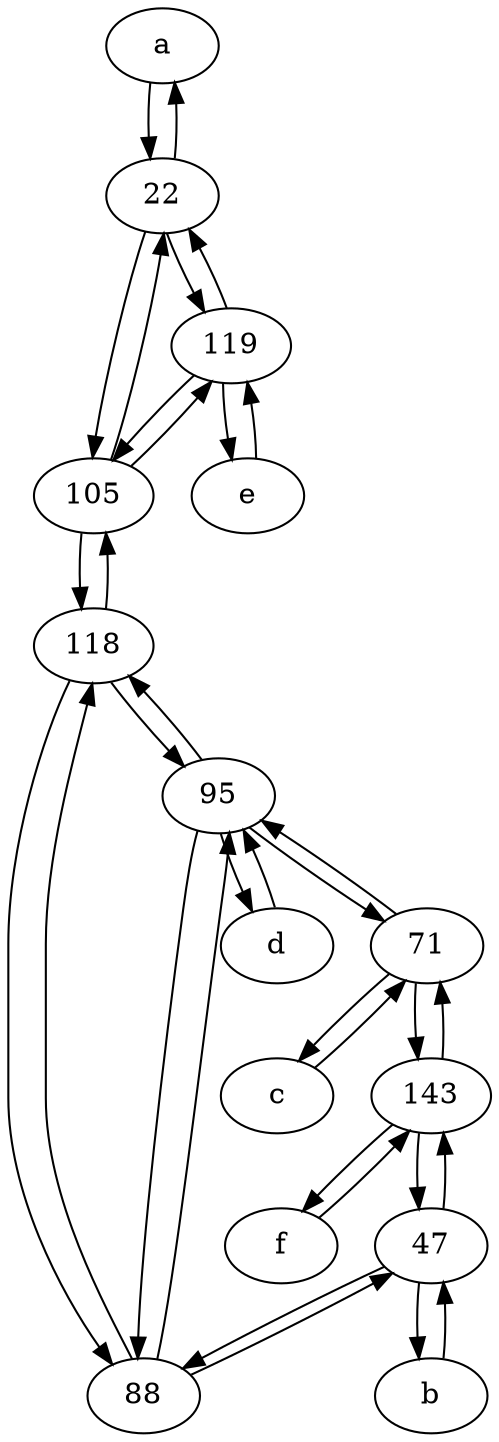digraph  {
	a [pos="40,10!"];
	d [pos="20,30!"];
	f [pos="15,45!"];
	95;
	118;
	88;
	e [pos="30,50!"];
	22;
	105;
	c [pos="20,10!"];
	71;
	119;
	b [pos="50,20!"];
	143;
	47;
	105 -> 118;
	b -> 47;
	105 -> 22;
	105 -> 119;
	95 -> 71;
	119 -> e;
	118 -> 105;
	88 -> 47;
	d -> 95;
	95 -> 118;
	143 -> f;
	f -> 143;
	95 -> d;
	a -> 22;
	22 -> 119;
	118 -> 95;
	143 -> 71;
	22 -> 105;
	119 -> 22;
	71 -> c;
	e -> 119;
	119 -> 105;
	88 -> 95;
	143 -> 47;
	47 -> 88;
	47 -> 143;
	71 -> 95;
	47 -> b;
	95 -> 88;
	71 -> 143;
	c -> 71;
	88 -> 118;
	118 -> 88;
	22 -> a;

	}